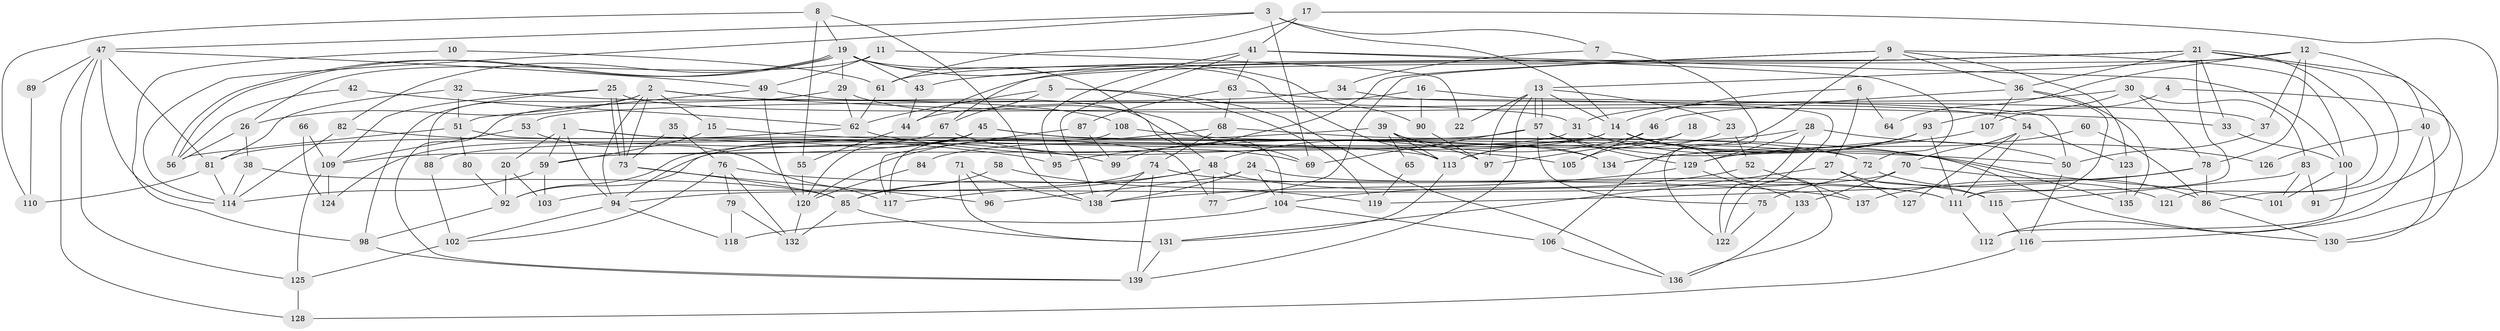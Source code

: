 // Generated by graph-tools (version 1.1) at 2025/02/03/09/25 03:02:06]
// undirected, 139 vertices, 278 edges
graph export_dot {
graph [start="1"]
  node [color=gray90,style=filled];
  1;
  2;
  3;
  4;
  5;
  6;
  7;
  8;
  9;
  10;
  11;
  12;
  13;
  14;
  15;
  16;
  17;
  18;
  19;
  20;
  21;
  22;
  23;
  24;
  25;
  26;
  27;
  28;
  29;
  30;
  31;
  32;
  33;
  34;
  35;
  36;
  37;
  38;
  39;
  40;
  41;
  42;
  43;
  44;
  45;
  46;
  47;
  48;
  49;
  50;
  51;
  52;
  53;
  54;
  55;
  56;
  57;
  58;
  59;
  60;
  61;
  62;
  63;
  64;
  65;
  66;
  67;
  68;
  69;
  70;
  71;
  72;
  73;
  74;
  75;
  76;
  77;
  78;
  79;
  80;
  81;
  82;
  83;
  84;
  85;
  86;
  87;
  88;
  89;
  90;
  91;
  92;
  93;
  94;
  95;
  96;
  97;
  98;
  99;
  100;
  101;
  102;
  103;
  104;
  105;
  106;
  107;
  108;
  109;
  110;
  111;
  112;
  113;
  114;
  115;
  116;
  117;
  118;
  119;
  120;
  121;
  122;
  123;
  124;
  125;
  126;
  127;
  128;
  129;
  130;
  131;
  132;
  133;
  134;
  135;
  136;
  137;
  138;
  139;
  1 -- 113;
  1 -- 94;
  1 -- 20;
  1 -- 59;
  1 -- 99;
  2 -- 15;
  2 -- 88;
  2 -- 26;
  2 -- 31;
  2 -- 33;
  2 -- 73;
  2 -- 94;
  3 -- 114;
  3 -- 14;
  3 -- 7;
  3 -- 47;
  3 -- 69;
  4 -- 130;
  4 -- 107;
  5 -- 62;
  5 -- 67;
  5 -- 119;
  5 -- 136;
  6 -- 14;
  6 -- 27;
  6 -- 64;
  7 -- 122;
  7 -- 34;
  8 -- 19;
  8 -- 138;
  8 -- 55;
  8 -- 110;
  9 -- 77;
  9 -- 100;
  9 -- 36;
  9 -- 99;
  9 -- 106;
  9 -- 123;
  10 -- 61;
  10 -- 98;
  11 -- 49;
  11 -- 26;
  11 -- 22;
  12 -- 44;
  12 -- 13;
  12 -- 37;
  12 -- 64;
  12 -- 78;
  12 -- 91;
  13 -- 139;
  13 -- 57;
  13 -- 57;
  13 -- 14;
  13 -- 22;
  13 -- 23;
  13 -- 97;
  14 -- 92;
  14 -- 84;
  14 -- 135;
  14 -- 136;
  15 -- 50;
  15 -- 59;
  16 -- 44;
  16 -- 50;
  16 -- 90;
  17 -- 116;
  17 -- 61;
  17 -- 41;
  18 -- 105;
  18 -- 97;
  19 -- 56;
  19 -- 56;
  19 -- 48;
  19 -- 29;
  19 -- 43;
  19 -- 82;
  19 -- 90;
  19 -- 113;
  20 -- 103;
  20 -- 92;
  21 -- 36;
  21 -- 40;
  21 -- 33;
  21 -- 43;
  21 -- 61;
  21 -- 67;
  21 -- 86;
  21 -- 111;
  21 -- 121;
  23 -- 113;
  23 -- 52;
  24 -- 138;
  24 -- 104;
  24 -- 96;
  24 -- 115;
  25 -- 54;
  25 -- 73;
  25 -- 73;
  25 -- 98;
  25 -- 109;
  26 -- 38;
  26 -- 56;
  27 -- 115;
  27 -- 131;
  27 -- 127;
  28 -- 95;
  28 -- 129;
  28 -- 122;
  28 -- 126;
  29 -- 139;
  29 -- 62;
  29 -- 69;
  30 -- 31;
  30 -- 78;
  30 -- 83;
  30 -- 93;
  31 -- 59;
  31 -- 50;
  32 -- 51;
  32 -- 108;
  32 -- 81;
  33 -- 100;
  34 -- 53;
  34 -- 37;
  35 -- 76;
  35 -- 73;
  36 -- 111;
  36 -- 46;
  36 -- 107;
  36 -- 135;
  37 -- 50;
  38 -- 114;
  38 -- 85;
  39 -- 97;
  39 -- 113;
  39 -- 65;
  39 -- 92;
  39 -- 134;
  40 -- 130;
  40 -- 112;
  40 -- 126;
  41 -- 63;
  41 -- 72;
  41 -- 95;
  41 -- 100;
  41 -- 138;
  42 -- 62;
  42 -- 56;
  43 -- 44;
  44 -- 55;
  45 -- 120;
  45 -- 94;
  45 -- 72;
  45 -- 109;
  45 -- 130;
  46 -- 48;
  46 -- 105;
  47 -- 128;
  47 -- 49;
  47 -- 81;
  47 -- 89;
  47 -- 114;
  47 -- 125;
  48 -- 85;
  48 -- 111;
  48 -- 77;
  48 -- 117;
  49 -- 104;
  49 -- 51;
  49 -- 120;
  50 -- 116;
  51 -- 56;
  51 -- 77;
  51 -- 80;
  52 -- 104;
  52 -- 137;
  53 -- 109;
  53 -- 117;
  54 -- 123;
  54 -- 111;
  54 -- 70;
  54 -- 127;
  55 -- 120;
  57 -- 69;
  57 -- 75;
  57 -- 88;
  57 -- 101;
  57 -- 129;
  58 -- 119;
  58 -- 85;
  59 -- 114;
  59 -- 103;
  60 -- 129;
  60 -- 86;
  61 -- 62;
  62 -- 81;
  62 -- 105;
  63 -- 68;
  63 -- 122;
  63 -- 87;
  65 -- 119;
  66 -- 124;
  66 -- 109;
  67 -- 69;
  67 -- 124;
  68 -- 120;
  68 -- 72;
  68 -- 74;
  70 -- 133;
  70 -- 86;
  70 -- 103;
  71 -- 138;
  71 -- 96;
  71 -- 131;
  72 -- 75;
  72 -- 121;
  73 -- 85;
  73 -- 96;
  74 -- 111;
  74 -- 94;
  74 -- 138;
  74 -- 139;
  75 -- 122;
  76 -- 102;
  76 -- 137;
  76 -- 79;
  76 -- 132;
  78 -- 86;
  78 -- 119;
  78 -- 137;
  79 -- 132;
  79 -- 118;
  80 -- 92;
  81 -- 110;
  81 -- 114;
  82 -- 114;
  82 -- 95;
  83 -- 101;
  83 -- 91;
  83 -- 115;
  84 -- 120;
  85 -- 131;
  85 -- 132;
  86 -- 130;
  87 -- 99;
  87 -- 117;
  88 -- 102;
  89 -- 110;
  90 -- 97;
  92 -- 98;
  93 -- 113;
  93 -- 111;
  93 -- 134;
  94 -- 102;
  94 -- 118;
  98 -- 139;
  100 -- 101;
  100 -- 112;
  102 -- 125;
  104 -- 118;
  104 -- 106;
  106 -- 136;
  107 -- 134;
  108 -- 134;
  108 -- 117;
  109 -- 124;
  109 -- 125;
  111 -- 112;
  113 -- 131;
  115 -- 116;
  116 -- 128;
  120 -- 132;
  123 -- 135;
  125 -- 128;
  129 -- 138;
  129 -- 133;
  131 -- 139;
  133 -- 136;
}
